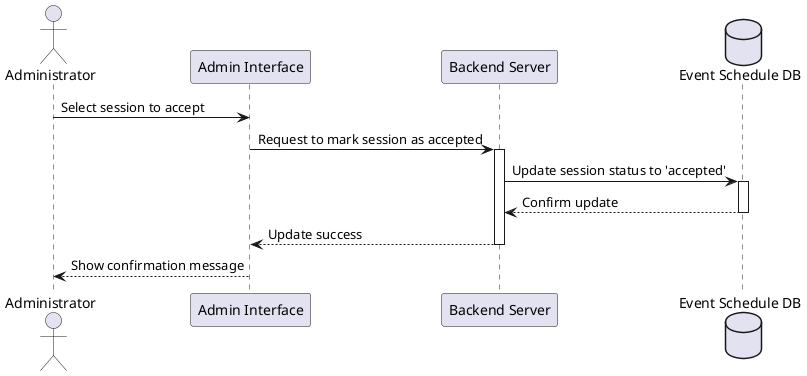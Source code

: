@startuml
actor Administrator
participant "Admin Interface" as UI
participant "Backend Server" as Backend
database "Event Schedule DB" as DB

Administrator -> UI: Select session to accept
UI -> Backend: Request to mark session as accepted
activate Backend
Backend -> DB: Update session status to 'accepted'
activate DB
DB --> Backend: Confirm update
deactivate DB
Backend --> UI: Update success
deactivate Backend
UI --> Administrator: Show confirmation message
@enduml